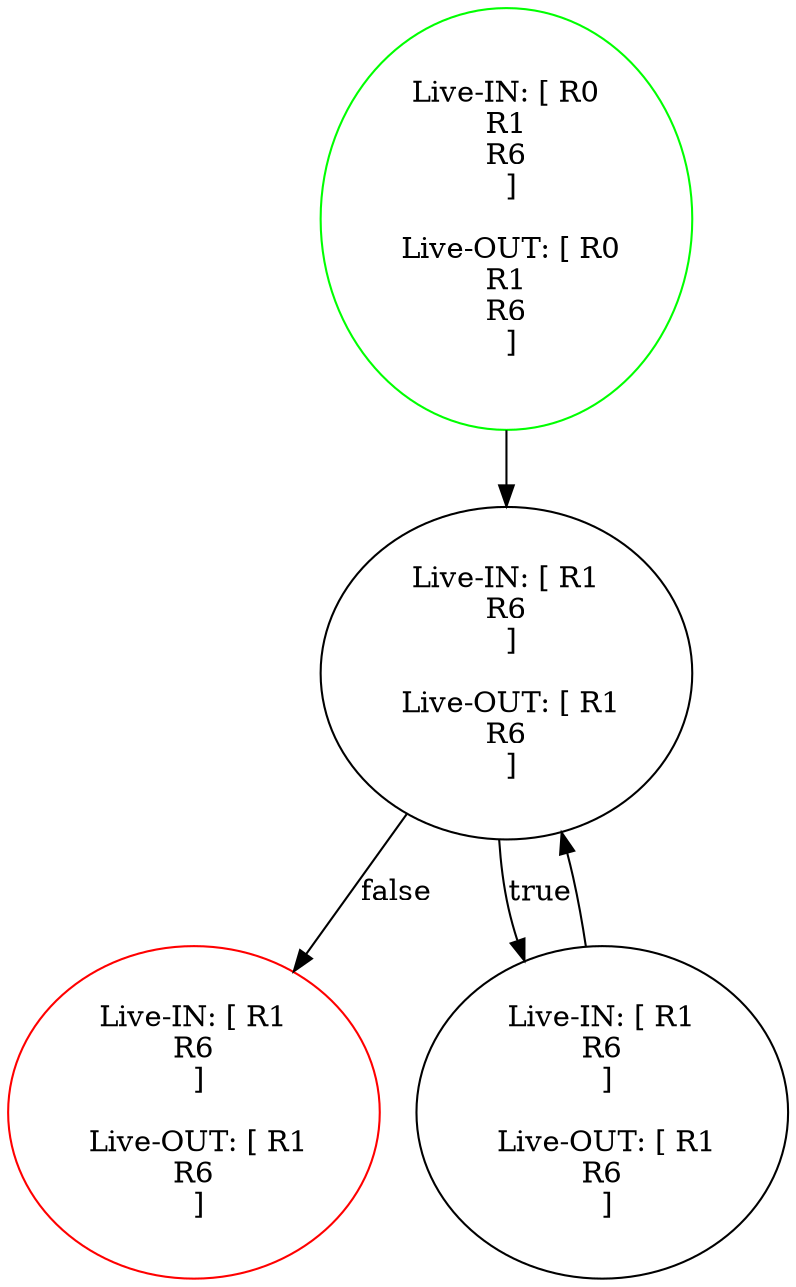 digraph G {
  // Entry node
  0 [shape=ellipse, color=green];
  // Exit node
  3 [shape=ellipse, color=red];
  0 [label="Live-IN: [ R0\nR1\nR6\n ]
  \n Live-OUT: [ R0\nR1\nR6\n ]"];
  1 [label="Live-IN: [ R1\nR6\n ]
  \n Live-OUT: [ R1\nR6\n ]"];
  2 [label="Live-IN: [ R1\nR6\n ]
  \n Live-OUT: [ R1\nR6\n ]"];
  3 [label="Live-IN: [ R1\nR6\n ]
  \n Live-OUT: [ R1\nR6\n ]"];
0 -> 1;
1 -> 2 [label="true"];
1 -> 3 [label="false"];2 -> 1;
}
